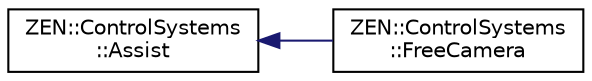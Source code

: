 digraph "Graphical Class Hierarchy"
{
 // LATEX_PDF_SIZE
  edge [fontname="Helvetica",fontsize="10",labelfontname="Helvetica",labelfontsize="10"];
  node [fontname="Helvetica",fontsize="10",shape=record];
  rankdir="LR";
  Node0 [label="ZEN::ControlSystems\l::Assist",height=0.2,width=0.4,color="black", fillcolor="white", style="filled",URL="$classZEN_1_1ControlSystems_1_1Assist.html",tooltip=" "];
  Node0 -> Node1 [dir="back",color="midnightblue",fontsize="10",style="solid",fontname="Helvetica"];
  Node1 [label="ZEN::ControlSystems\l::FreeCamera",height=0.2,width=0.4,color="black", fillcolor="white", style="filled",URL="$classZEN_1_1ControlSystems_1_1FreeCamera.html",tooltip=" "];
}
